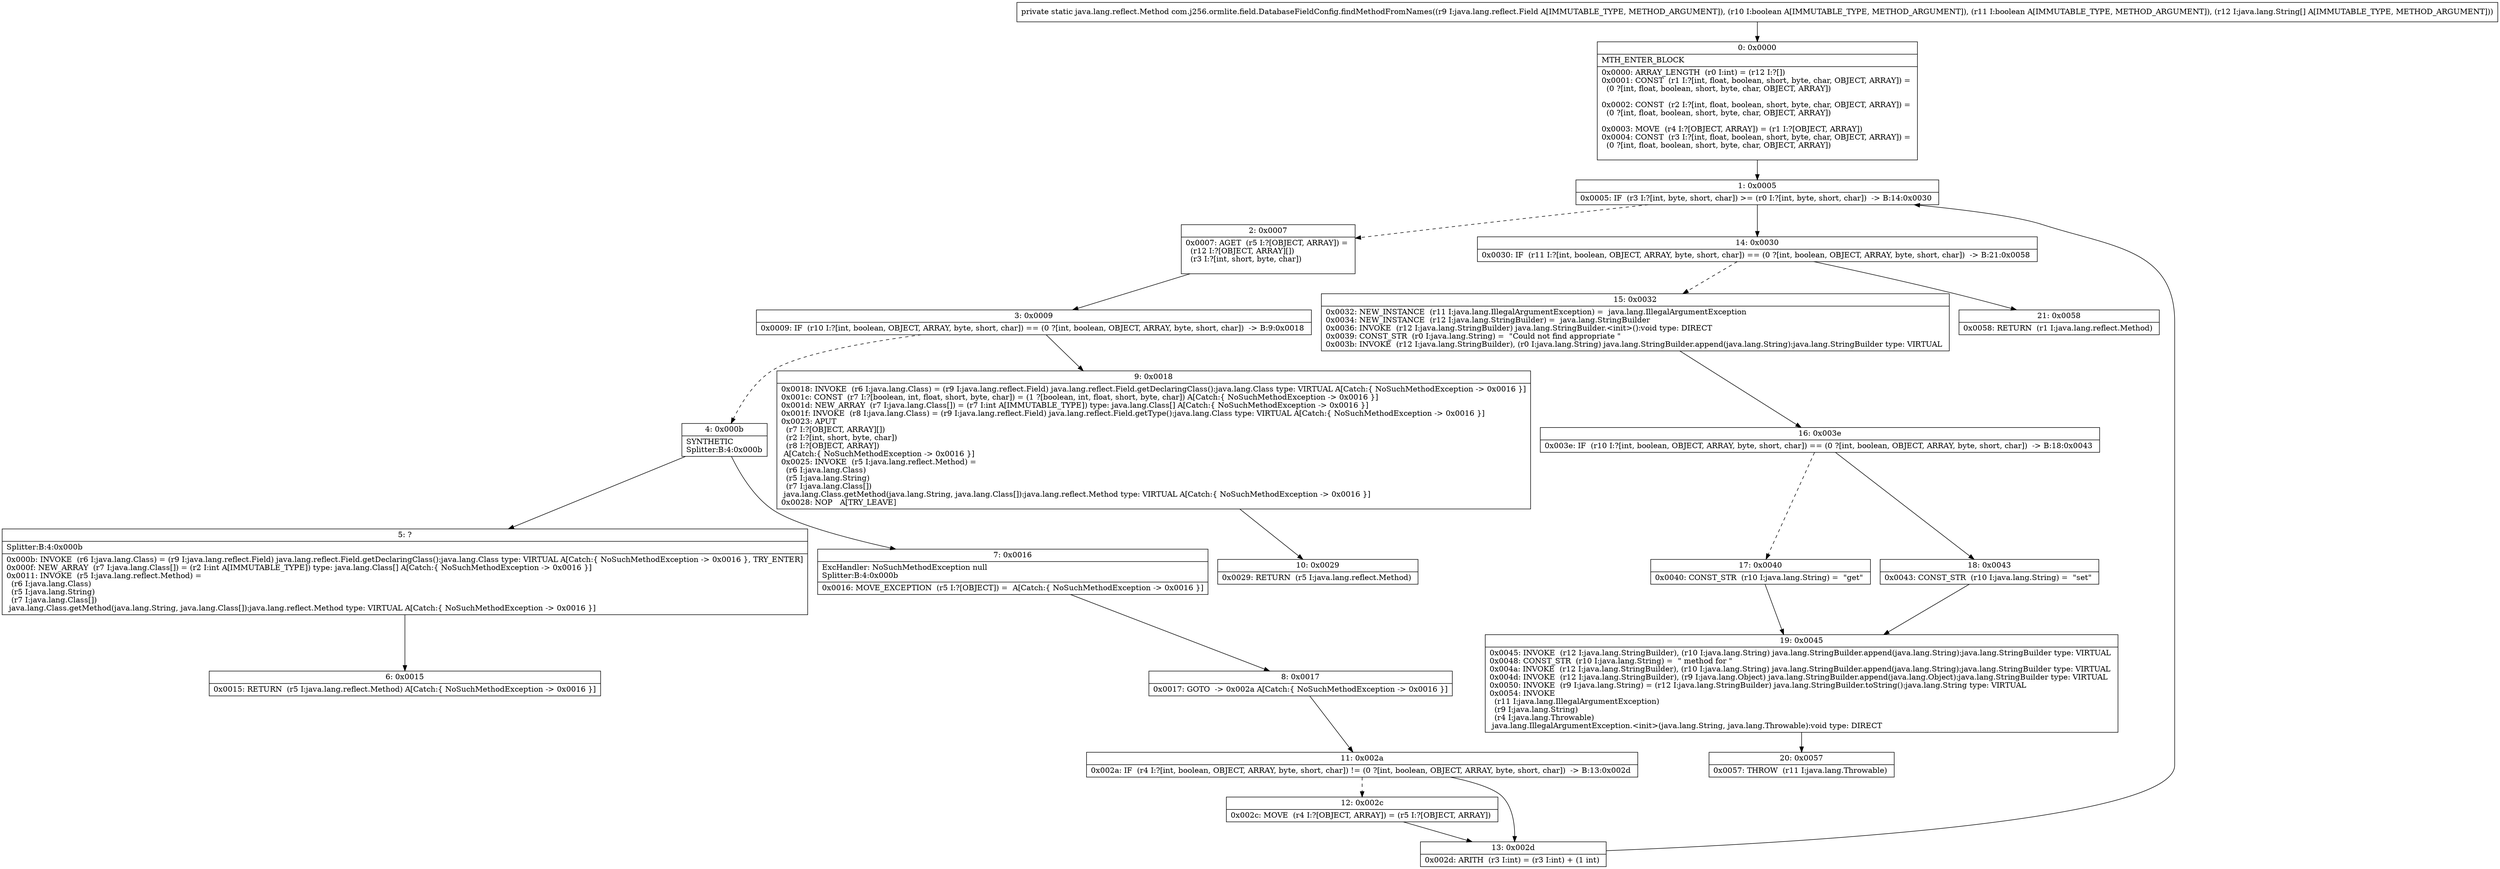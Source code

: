 digraph "CFG forcom.j256.ormlite.field.DatabaseFieldConfig.findMethodFromNames(Ljava\/lang\/reflect\/Field;ZZ[Ljava\/lang\/String;)Ljava\/lang\/reflect\/Method;" {
Node_0 [shape=record,label="{0\:\ 0x0000|MTH_ENTER_BLOCK\l|0x0000: ARRAY_LENGTH  (r0 I:int) = (r12 I:?[]) \l0x0001: CONST  (r1 I:?[int, float, boolean, short, byte, char, OBJECT, ARRAY]) = \l  (0 ?[int, float, boolean, short, byte, char, OBJECT, ARRAY])\l \l0x0002: CONST  (r2 I:?[int, float, boolean, short, byte, char, OBJECT, ARRAY]) = \l  (0 ?[int, float, boolean, short, byte, char, OBJECT, ARRAY])\l \l0x0003: MOVE  (r4 I:?[OBJECT, ARRAY]) = (r1 I:?[OBJECT, ARRAY]) \l0x0004: CONST  (r3 I:?[int, float, boolean, short, byte, char, OBJECT, ARRAY]) = \l  (0 ?[int, float, boolean, short, byte, char, OBJECT, ARRAY])\l \l}"];
Node_1 [shape=record,label="{1\:\ 0x0005|0x0005: IF  (r3 I:?[int, byte, short, char]) \>= (r0 I:?[int, byte, short, char])  \-\> B:14:0x0030 \l}"];
Node_2 [shape=record,label="{2\:\ 0x0007|0x0007: AGET  (r5 I:?[OBJECT, ARRAY]) = \l  (r12 I:?[OBJECT, ARRAY][])\l  (r3 I:?[int, short, byte, char])\l \l}"];
Node_3 [shape=record,label="{3\:\ 0x0009|0x0009: IF  (r10 I:?[int, boolean, OBJECT, ARRAY, byte, short, char]) == (0 ?[int, boolean, OBJECT, ARRAY, byte, short, char])  \-\> B:9:0x0018 \l}"];
Node_4 [shape=record,label="{4\:\ 0x000b|SYNTHETIC\lSplitter:B:4:0x000b\l}"];
Node_5 [shape=record,label="{5\:\ ?|Splitter:B:4:0x000b\l|0x000b: INVOKE  (r6 I:java.lang.Class) = (r9 I:java.lang.reflect.Field) java.lang.reflect.Field.getDeclaringClass():java.lang.Class type: VIRTUAL A[Catch:\{ NoSuchMethodException \-\> 0x0016 \}, TRY_ENTER]\l0x000f: NEW_ARRAY  (r7 I:java.lang.Class[]) = (r2 I:int A[IMMUTABLE_TYPE]) type: java.lang.Class[] A[Catch:\{ NoSuchMethodException \-\> 0x0016 \}]\l0x0011: INVOKE  (r5 I:java.lang.reflect.Method) = \l  (r6 I:java.lang.Class)\l  (r5 I:java.lang.String)\l  (r7 I:java.lang.Class[])\l java.lang.Class.getMethod(java.lang.String, java.lang.Class[]):java.lang.reflect.Method type: VIRTUAL A[Catch:\{ NoSuchMethodException \-\> 0x0016 \}]\l}"];
Node_6 [shape=record,label="{6\:\ 0x0015|0x0015: RETURN  (r5 I:java.lang.reflect.Method) A[Catch:\{ NoSuchMethodException \-\> 0x0016 \}]\l}"];
Node_7 [shape=record,label="{7\:\ 0x0016|ExcHandler: NoSuchMethodException null\lSplitter:B:4:0x000b\l|0x0016: MOVE_EXCEPTION  (r5 I:?[OBJECT]) =  A[Catch:\{ NoSuchMethodException \-\> 0x0016 \}]\l}"];
Node_8 [shape=record,label="{8\:\ 0x0017|0x0017: GOTO  \-\> 0x002a A[Catch:\{ NoSuchMethodException \-\> 0x0016 \}]\l}"];
Node_9 [shape=record,label="{9\:\ 0x0018|0x0018: INVOKE  (r6 I:java.lang.Class) = (r9 I:java.lang.reflect.Field) java.lang.reflect.Field.getDeclaringClass():java.lang.Class type: VIRTUAL A[Catch:\{ NoSuchMethodException \-\> 0x0016 \}]\l0x001c: CONST  (r7 I:?[boolean, int, float, short, byte, char]) = (1 ?[boolean, int, float, short, byte, char]) A[Catch:\{ NoSuchMethodException \-\> 0x0016 \}]\l0x001d: NEW_ARRAY  (r7 I:java.lang.Class[]) = (r7 I:int A[IMMUTABLE_TYPE]) type: java.lang.Class[] A[Catch:\{ NoSuchMethodException \-\> 0x0016 \}]\l0x001f: INVOKE  (r8 I:java.lang.Class) = (r9 I:java.lang.reflect.Field) java.lang.reflect.Field.getType():java.lang.Class type: VIRTUAL A[Catch:\{ NoSuchMethodException \-\> 0x0016 \}]\l0x0023: APUT  \l  (r7 I:?[OBJECT, ARRAY][])\l  (r2 I:?[int, short, byte, char])\l  (r8 I:?[OBJECT, ARRAY])\l A[Catch:\{ NoSuchMethodException \-\> 0x0016 \}]\l0x0025: INVOKE  (r5 I:java.lang.reflect.Method) = \l  (r6 I:java.lang.Class)\l  (r5 I:java.lang.String)\l  (r7 I:java.lang.Class[])\l java.lang.Class.getMethod(java.lang.String, java.lang.Class[]):java.lang.reflect.Method type: VIRTUAL A[Catch:\{ NoSuchMethodException \-\> 0x0016 \}]\l0x0028: NOP   A[TRY_LEAVE]\l}"];
Node_10 [shape=record,label="{10\:\ 0x0029|0x0029: RETURN  (r5 I:java.lang.reflect.Method) \l}"];
Node_11 [shape=record,label="{11\:\ 0x002a|0x002a: IF  (r4 I:?[int, boolean, OBJECT, ARRAY, byte, short, char]) != (0 ?[int, boolean, OBJECT, ARRAY, byte, short, char])  \-\> B:13:0x002d \l}"];
Node_12 [shape=record,label="{12\:\ 0x002c|0x002c: MOVE  (r4 I:?[OBJECT, ARRAY]) = (r5 I:?[OBJECT, ARRAY]) \l}"];
Node_13 [shape=record,label="{13\:\ 0x002d|0x002d: ARITH  (r3 I:int) = (r3 I:int) + (1 int) \l}"];
Node_14 [shape=record,label="{14\:\ 0x0030|0x0030: IF  (r11 I:?[int, boolean, OBJECT, ARRAY, byte, short, char]) == (0 ?[int, boolean, OBJECT, ARRAY, byte, short, char])  \-\> B:21:0x0058 \l}"];
Node_15 [shape=record,label="{15\:\ 0x0032|0x0032: NEW_INSTANCE  (r11 I:java.lang.IllegalArgumentException) =  java.lang.IllegalArgumentException \l0x0034: NEW_INSTANCE  (r12 I:java.lang.StringBuilder) =  java.lang.StringBuilder \l0x0036: INVOKE  (r12 I:java.lang.StringBuilder) java.lang.StringBuilder.\<init\>():void type: DIRECT \l0x0039: CONST_STR  (r0 I:java.lang.String) =  \"Could not find appropriate \" \l0x003b: INVOKE  (r12 I:java.lang.StringBuilder), (r0 I:java.lang.String) java.lang.StringBuilder.append(java.lang.String):java.lang.StringBuilder type: VIRTUAL \l}"];
Node_16 [shape=record,label="{16\:\ 0x003e|0x003e: IF  (r10 I:?[int, boolean, OBJECT, ARRAY, byte, short, char]) == (0 ?[int, boolean, OBJECT, ARRAY, byte, short, char])  \-\> B:18:0x0043 \l}"];
Node_17 [shape=record,label="{17\:\ 0x0040|0x0040: CONST_STR  (r10 I:java.lang.String) =  \"get\" \l}"];
Node_18 [shape=record,label="{18\:\ 0x0043|0x0043: CONST_STR  (r10 I:java.lang.String) =  \"set\" \l}"];
Node_19 [shape=record,label="{19\:\ 0x0045|0x0045: INVOKE  (r12 I:java.lang.StringBuilder), (r10 I:java.lang.String) java.lang.StringBuilder.append(java.lang.String):java.lang.StringBuilder type: VIRTUAL \l0x0048: CONST_STR  (r10 I:java.lang.String) =  \" method for \" \l0x004a: INVOKE  (r12 I:java.lang.StringBuilder), (r10 I:java.lang.String) java.lang.StringBuilder.append(java.lang.String):java.lang.StringBuilder type: VIRTUAL \l0x004d: INVOKE  (r12 I:java.lang.StringBuilder), (r9 I:java.lang.Object) java.lang.StringBuilder.append(java.lang.Object):java.lang.StringBuilder type: VIRTUAL \l0x0050: INVOKE  (r9 I:java.lang.String) = (r12 I:java.lang.StringBuilder) java.lang.StringBuilder.toString():java.lang.String type: VIRTUAL \l0x0054: INVOKE  \l  (r11 I:java.lang.IllegalArgumentException)\l  (r9 I:java.lang.String)\l  (r4 I:java.lang.Throwable)\l java.lang.IllegalArgumentException.\<init\>(java.lang.String, java.lang.Throwable):void type: DIRECT \l}"];
Node_20 [shape=record,label="{20\:\ 0x0057|0x0057: THROW  (r11 I:java.lang.Throwable) \l}"];
Node_21 [shape=record,label="{21\:\ 0x0058|0x0058: RETURN  (r1 I:java.lang.reflect.Method) \l}"];
MethodNode[shape=record,label="{private static java.lang.reflect.Method com.j256.ormlite.field.DatabaseFieldConfig.findMethodFromNames((r9 I:java.lang.reflect.Field A[IMMUTABLE_TYPE, METHOD_ARGUMENT]), (r10 I:boolean A[IMMUTABLE_TYPE, METHOD_ARGUMENT]), (r11 I:boolean A[IMMUTABLE_TYPE, METHOD_ARGUMENT]), (r12 I:java.lang.String[] A[IMMUTABLE_TYPE, METHOD_ARGUMENT])) }"];
MethodNode -> Node_0;
Node_0 -> Node_1;
Node_1 -> Node_2[style=dashed];
Node_1 -> Node_14;
Node_2 -> Node_3;
Node_3 -> Node_4[style=dashed];
Node_3 -> Node_9;
Node_4 -> Node_5;
Node_4 -> Node_7;
Node_5 -> Node_6;
Node_7 -> Node_8;
Node_8 -> Node_11;
Node_9 -> Node_10;
Node_11 -> Node_12[style=dashed];
Node_11 -> Node_13;
Node_12 -> Node_13;
Node_13 -> Node_1;
Node_14 -> Node_15[style=dashed];
Node_14 -> Node_21;
Node_15 -> Node_16;
Node_16 -> Node_17[style=dashed];
Node_16 -> Node_18;
Node_17 -> Node_19;
Node_18 -> Node_19;
Node_19 -> Node_20;
}


